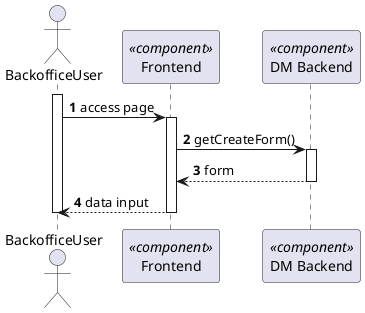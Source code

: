 @startuml 5.1.6
skinparam packageStyle rectangle
skinparam shadowing false

autonumber

actor "BackofficeUser" as AD
participant "Frontend" as FE <<component>>
participant "DM Backend" as BE <<component>>



activate AD
AD -> FE: access page
activate FE
FE -> BE: getCreateForm()
activate BE
BE --> FE: form
deactivate BE
FE --> AD : data input
deactivate FE
deactivate AD


@enduml